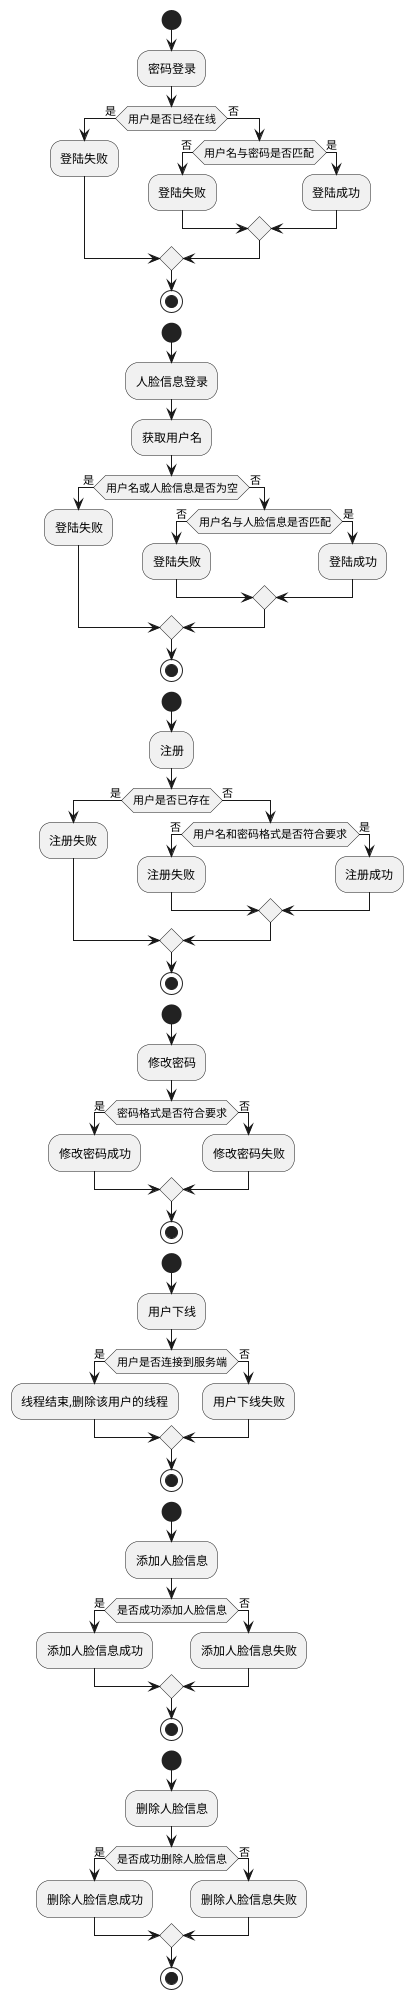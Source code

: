 [@startuml
'https://plantuml.com/activity-diagram-beta

start
:密码登录;
if(用户是否已经在线)then(是)
    :登陆失败;
    else(否)
    if(用户名与密码是否匹配)then(否)
    :登陆失败;
    else(是)
    :登陆成功;
    endif
endif
stop

start
:人脸信息登录;
:获取用户名;
if(用户名或人脸信息是否为空)then(是)
    :登陆失败;
    else(否)
    if(用户名与人脸信息是否匹配)then(否)
    :登陆失败;
    else(是)
    :登陆成功;
    endif
endif
stop

start
:注册;
if(用户是否已存在)then(是)
    :注册失败;
    else(否)
    if(用户名和密码格式是否符合要求)then(否)
    :注册失败;
    else(是)
    :注册成功;
    endif
endif
stop

start
:修改密码;
if(密码格式是否符合要求)then(是)
    :修改密码成功;
    else(否)
    :修改密码失败;
endif
stop

start
:用户下线;
if(用户是否连接到服务端)then(是)
    :线程结束,删除该用户的线程;
    else(否)
    :用户下线失败;
endif
stop

start
:添加人脸信息;
if(是否成功添加人脸信息)then(是)
    :添加人脸信息成功;
    else(否)
    :添加人脸信息失败;
endif
stop

start
:删除人脸信息;
if(是否成功删除人脸信息)then(是)
    :删除人脸信息成功;
    else(否)
    :删除人脸信息失败;
endif
stop







@enduml
]